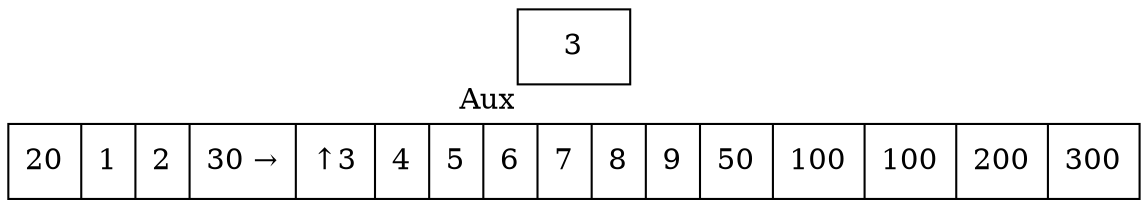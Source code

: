 digraph G{ node [shape = record ];
 rankdir=LR;X[label="{ 20|1|2|30|3|4|5|6|7|8|9|50|100|100|200|300}"]X[label="{ 20|1|2|30 → | ↑ 3|4|5|6|7|8|9|50|100|100|200|300}"]
2[label="{3}"xlabel="Aux"]
}
